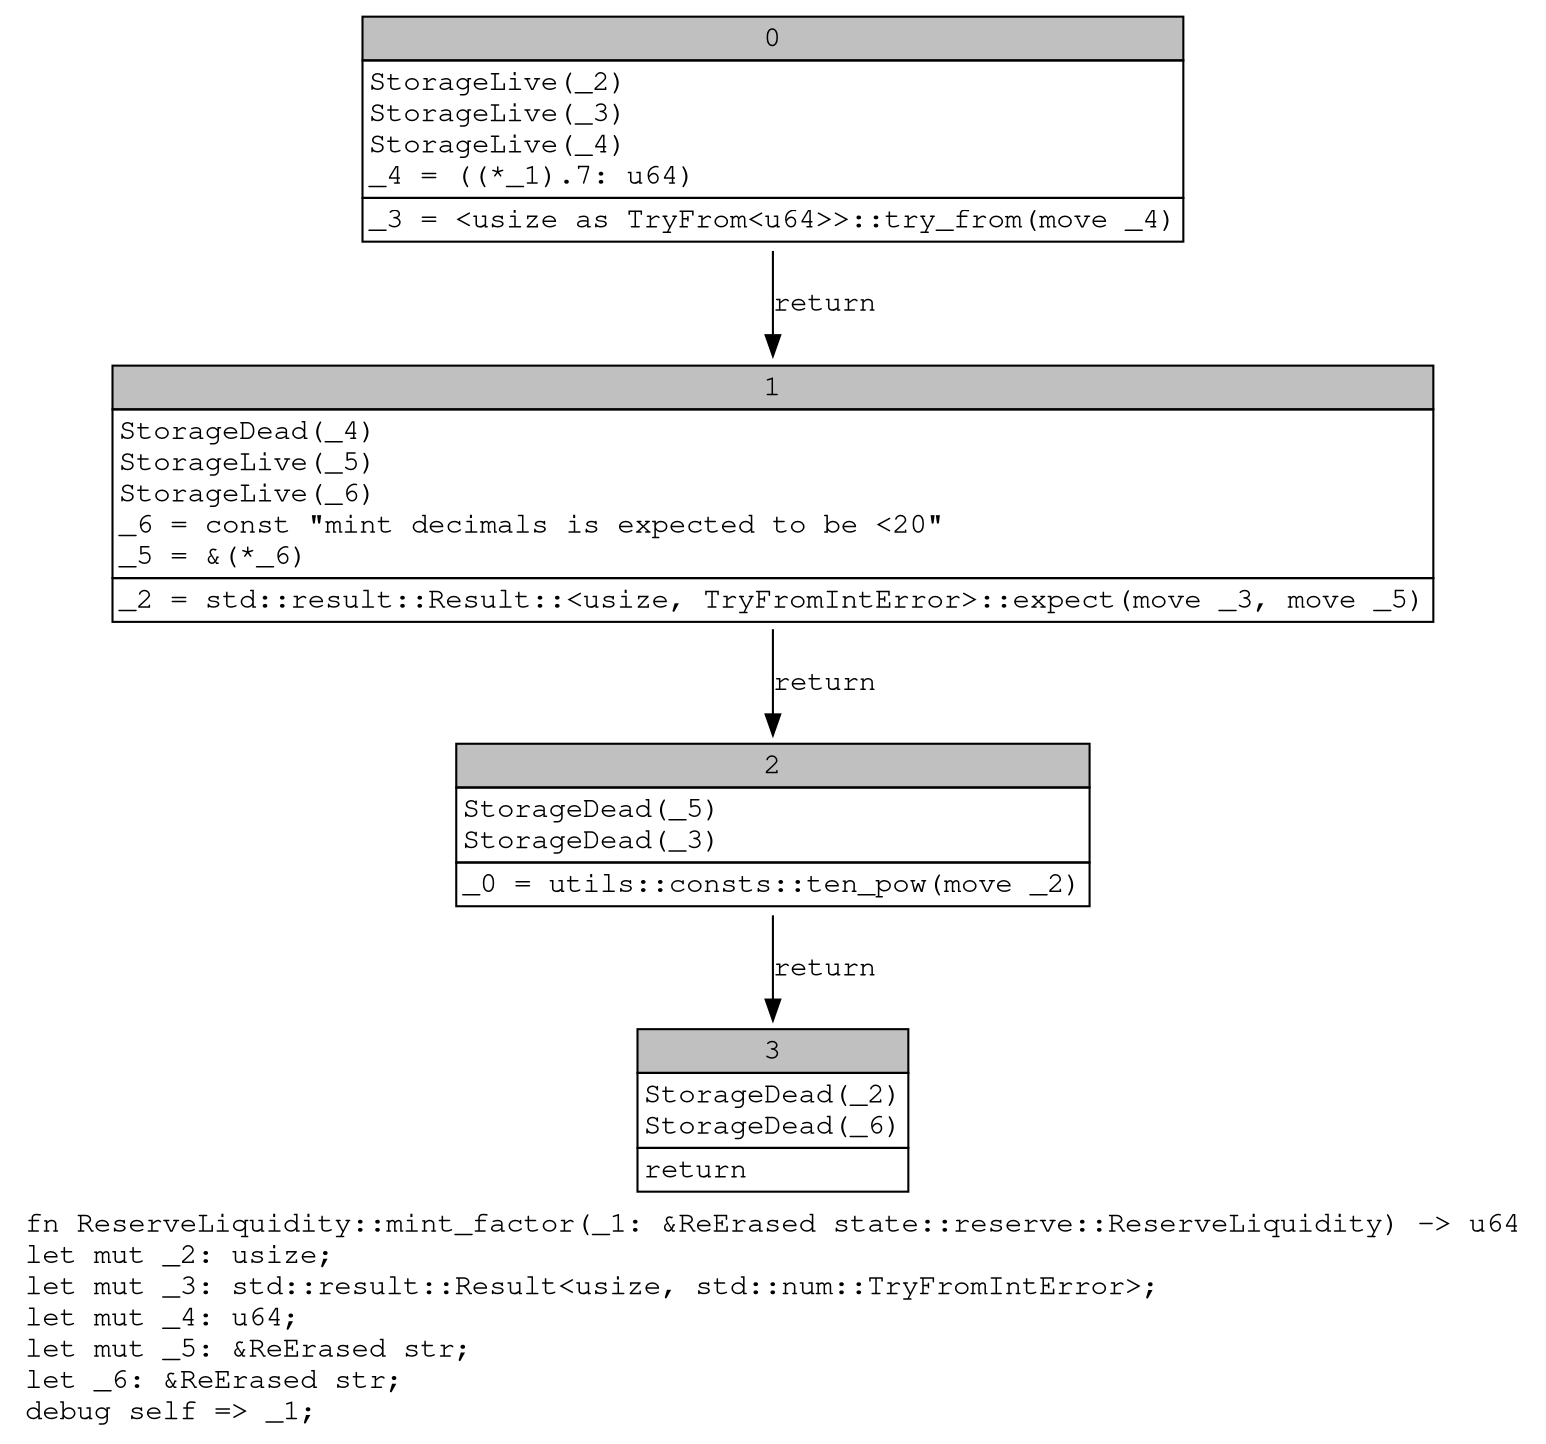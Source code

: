 digraph Mir_0_1916 {
    graph [fontname="Courier, monospace"];
    node [fontname="Courier, monospace"];
    edge [fontname="Courier, monospace"];
    label=<fn ReserveLiquidity::mint_factor(_1: &amp;ReErased state::reserve::ReserveLiquidity) -&gt; u64<br align="left"/>let mut _2: usize;<br align="left"/>let mut _3: std::result::Result&lt;usize, std::num::TryFromIntError&gt;;<br align="left"/>let mut _4: u64;<br align="left"/>let mut _5: &amp;ReErased str;<br align="left"/>let _6: &amp;ReErased str;<br align="left"/>debug self =&gt; _1;<br align="left"/>>;
    bb0__0_1916 [shape="none", label=<<table border="0" cellborder="1" cellspacing="0"><tr><td bgcolor="gray" align="center" colspan="1">0</td></tr><tr><td align="left" balign="left">StorageLive(_2)<br/>StorageLive(_3)<br/>StorageLive(_4)<br/>_4 = ((*_1).7: u64)<br/></td></tr><tr><td align="left">_3 = &lt;usize as TryFrom&lt;u64&gt;&gt;::try_from(move _4)</td></tr></table>>];
    bb1__0_1916 [shape="none", label=<<table border="0" cellborder="1" cellspacing="0"><tr><td bgcolor="gray" align="center" colspan="1">1</td></tr><tr><td align="left" balign="left">StorageDead(_4)<br/>StorageLive(_5)<br/>StorageLive(_6)<br/>_6 = const &quot;mint decimals is expected to be &lt;20&quot;<br/>_5 = &amp;(*_6)<br/></td></tr><tr><td align="left">_2 = std::result::Result::&lt;usize, TryFromIntError&gt;::expect(move _3, move _5)</td></tr></table>>];
    bb2__0_1916 [shape="none", label=<<table border="0" cellborder="1" cellspacing="0"><tr><td bgcolor="gray" align="center" colspan="1">2</td></tr><tr><td align="left" balign="left">StorageDead(_5)<br/>StorageDead(_3)<br/></td></tr><tr><td align="left">_0 = utils::consts::ten_pow(move _2)</td></tr></table>>];
    bb3__0_1916 [shape="none", label=<<table border="0" cellborder="1" cellspacing="0"><tr><td bgcolor="gray" align="center" colspan="1">3</td></tr><tr><td align="left" balign="left">StorageDead(_2)<br/>StorageDead(_6)<br/></td></tr><tr><td align="left">return</td></tr></table>>];
    bb0__0_1916 -> bb1__0_1916 [label="return"];
    bb1__0_1916 -> bb2__0_1916 [label="return"];
    bb2__0_1916 -> bb3__0_1916 [label="return"];
}
